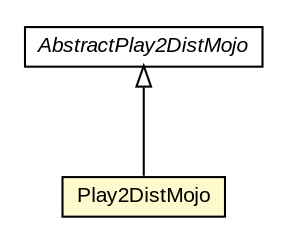 #!/usr/local/bin/dot
#
# Class diagram 
# Generated by UMLGraph version R5_6-24-gf6e263 (http://www.umlgraph.org/)
#

digraph G {
	edge [fontname="arial",fontsize=10,labelfontname="arial",labelfontsize=10];
	node [fontname="arial",fontsize=10,shape=plaintext];
	nodesep=0.25;
	ranksep=0.5;
	// com.google.code.play2.plugin.Play2DistMojo
	c613 [label=<<table title="com.google.code.play2.plugin.Play2DistMojo" border="0" cellborder="1" cellspacing="0" cellpadding="2" port="p" bgcolor="lemonChiffon" href="./Play2DistMojo.html">
		<tr><td><table border="0" cellspacing="0" cellpadding="1">
<tr><td align="center" balign="center"> Play2DistMojo </td></tr>
		</table></td></tr>
		</table>>, URL="./Play2DistMojo.html", fontname="arial", fontcolor="black", fontsize=10.0];
	// com.google.code.play2.plugin.AbstractPlay2DistMojo
	c628 [label=<<table title="com.google.code.play2.plugin.AbstractPlay2DistMojo" border="0" cellborder="1" cellspacing="0" cellpadding="2" port="p" href="./AbstractPlay2DistMojo.html">
		<tr><td><table border="0" cellspacing="0" cellpadding="1">
<tr><td align="center" balign="center"><font face="arial italic"> AbstractPlay2DistMojo </font></td></tr>
		</table></td></tr>
		</table>>, URL="./AbstractPlay2DistMojo.html", fontname="arial", fontcolor="black", fontsize=10.0];
	//com.google.code.play2.plugin.Play2DistMojo extends com.google.code.play2.plugin.AbstractPlay2DistMojo
	c628:p -> c613:p [dir=back,arrowtail=empty];
}

